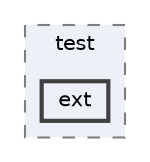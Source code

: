 digraph "C:/Users/HP/Documents/GitHub/Minero-Game/Classes/lib/glm/test/ext"
{
 // LATEX_PDF_SIZE
  bgcolor="transparent";
  edge [fontname=Helvetica,fontsize=10,labelfontname=Helvetica,labelfontsize=10];
  node [fontname=Helvetica,fontsize=10,shape=box,height=0.2,width=0.4];
  compound=true
  subgraph clusterdir_83097819176efdce51f1de93cdac70a0 {
    graph [ bgcolor="#edf0f7", pencolor="grey50", label="test", fontname=Helvetica,fontsize=10 style="filled,dashed", URL="dir_83097819176efdce51f1de93cdac70a0.html",tooltip=""]
  dir_846292796e998a541c13a73f6b43ca54 [label="ext", fillcolor="#edf0f7", color="grey25", style="filled,bold", URL="dir_846292796e998a541c13a73f6b43ca54.html",tooltip=""];
  }
}
